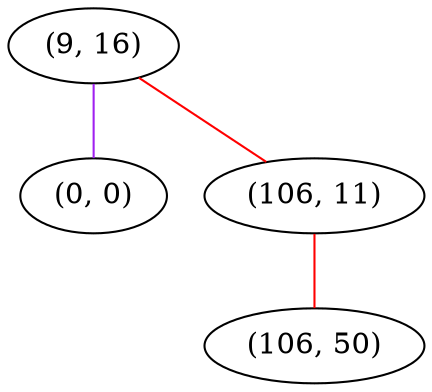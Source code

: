 graph "" {
"(9, 16)";
"(0, 0)";
"(106, 11)";
"(106, 50)";
"(9, 16)" -- "(0, 0)"  [color=purple, key=0, weight=4];
"(9, 16)" -- "(106, 11)"  [color=red, key=0, weight=1];
"(106, 11)" -- "(106, 50)"  [color=red, key=0, weight=1];
}
